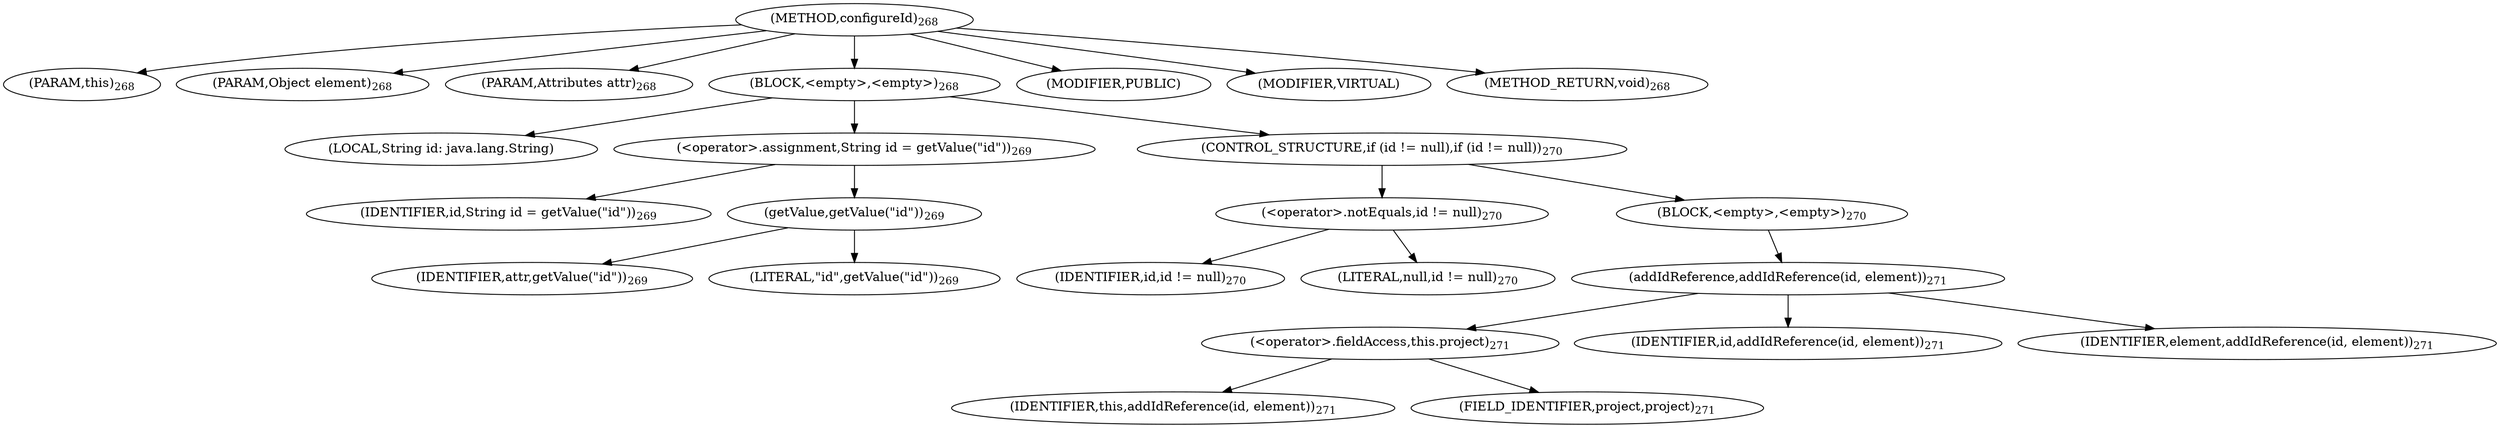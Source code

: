 digraph "configureId" {  
"421" [label = <(METHOD,configureId)<SUB>268</SUB>> ]
"422" [label = <(PARAM,this)<SUB>268</SUB>> ]
"423" [label = <(PARAM,Object element)<SUB>268</SUB>> ]
"424" [label = <(PARAM,Attributes attr)<SUB>268</SUB>> ]
"425" [label = <(BLOCK,&lt;empty&gt;,&lt;empty&gt;)<SUB>268</SUB>> ]
"426" [label = <(LOCAL,String id: java.lang.String)> ]
"427" [label = <(&lt;operator&gt;.assignment,String id = getValue(&quot;id&quot;))<SUB>269</SUB>> ]
"428" [label = <(IDENTIFIER,id,String id = getValue(&quot;id&quot;))<SUB>269</SUB>> ]
"429" [label = <(getValue,getValue(&quot;id&quot;))<SUB>269</SUB>> ]
"430" [label = <(IDENTIFIER,attr,getValue(&quot;id&quot;))<SUB>269</SUB>> ]
"431" [label = <(LITERAL,&quot;id&quot;,getValue(&quot;id&quot;))<SUB>269</SUB>> ]
"432" [label = <(CONTROL_STRUCTURE,if (id != null),if (id != null))<SUB>270</SUB>> ]
"433" [label = <(&lt;operator&gt;.notEquals,id != null)<SUB>270</SUB>> ]
"434" [label = <(IDENTIFIER,id,id != null)<SUB>270</SUB>> ]
"435" [label = <(LITERAL,null,id != null)<SUB>270</SUB>> ]
"436" [label = <(BLOCK,&lt;empty&gt;,&lt;empty&gt;)<SUB>270</SUB>> ]
"437" [label = <(addIdReference,addIdReference(id, element))<SUB>271</SUB>> ]
"438" [label = <(&lt;operator&gt;.fieldAccess,this.project)<SUB>271</SUB>> ]
"439" [label = <(IDENTIFIER,this,addIdReference(id, element))<SUB>271</SUB>> ]
"440" [label = <(FIELD_IDENTIFIER,project,project)<SUB>271</SUB>> ]
"441" [label = <(IDENTIFIER,id,addIdReference(id, element))<SUB>271</SUB>> ]
"442" [label = <(IDENTIFIER,element,addIdReference(id, element))<SUB>271</SUB>> ]
"443" [label = <(MODIFIER,PUBLIC)> ]
"444" [label = <(MODIFIER,VIRTUAL)> ]
"445" [label = <(METHOD_RETURN,void)<SUB>268</SUB>> ]
  "421" -> "422" 
  "421" -> "423" 
  "421" -> "424" 
  "421" -> "425" 
  "421" -> "443" 
  "421" -> "444" 
  "421" -> "445" 
  "425" -> "426" 
  "425" -> "427" 
  "425" -> "432" 
  "427" -> "428" 
  "427" -> "429" 
  "429" -> "430" 
  "429" -> "431" 
  "432" -> "433" 
  "432" -> "436" 
  "433" -> "434" 
  "433" -> "435" 
  "436" -> "437" 
  "437" -> "438" 
  "437" -> "441" 
  "437" -> "442" 
  "438" -> "439" 
  "438" -> "440" 
}
